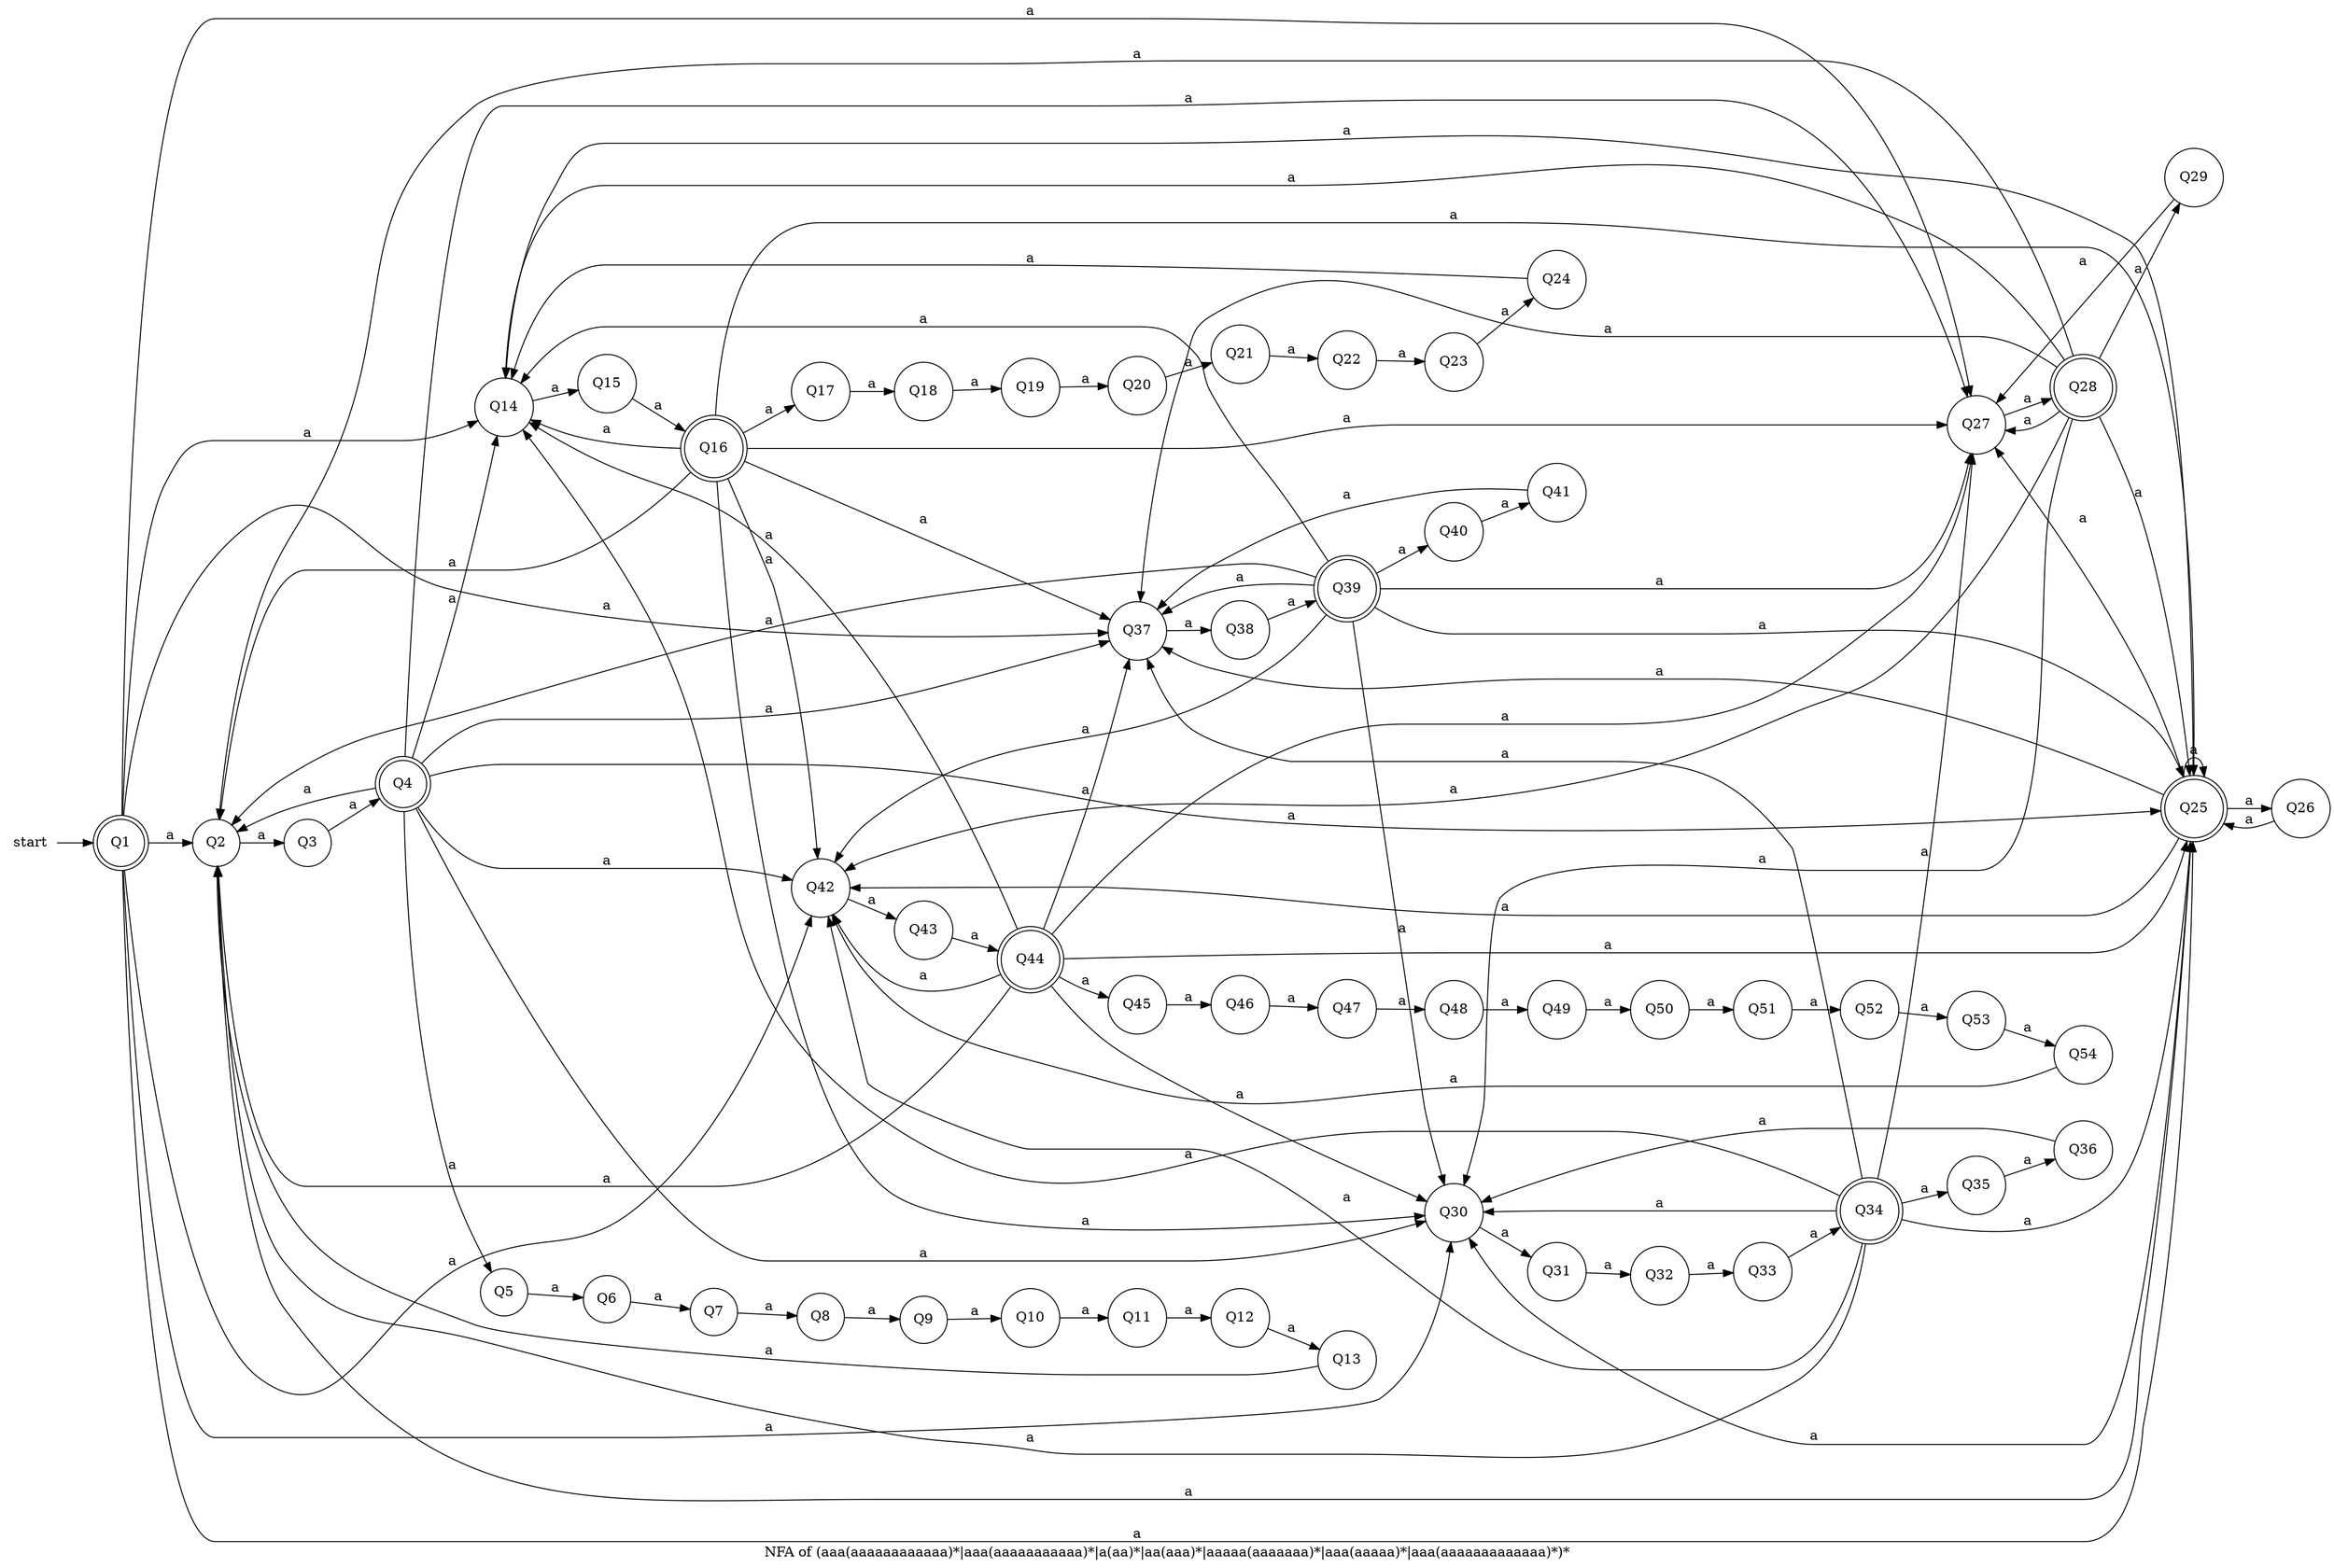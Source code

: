 digraph
  G { label="NFA of (aaa(aaaaaaaaaaaa)*|aaa(aaaaaaaaaaa)*|a(aa)*|aa(aaa)*|aaaaa(aaaaaaa)*|aaa(aaaaa)*|aaa(aaaaaaaaaaaaa)*)*";
 
rankdir=LR
start[shape =none]
start ->node_1
node_1 [label="Q1", shape = doublecircle]
node_1 -> node_2 [label ="a"]
node_1 -> node_14 [label ="a"]
node_1 -> node_25 [label ="a"]
node_1 -> node_27 [label ="a"]
node_1 -> node_30 [label ="a"]
node_1 -> node_37 [label ="a"]
node_1 -> node_42 [label ="a"]
node_2 [label="Q2", shape = circle]
node_2 -> node_3 [label ="a"]
node_3 [label="Q3", shape = circle]
node_3 -> node_4 [label ="a"]
node_4 [label="Q4", shape = doublecircle]
node_4 -> node_5 [label ="a"]
node_4 -> node_2 [label ="a"]
node_4 -> node_14 [label ="a"]
node_4 -> node_25 [label ="a"]
node_4 -> node_27 [label ="a"]
node_4 -> node_30 [label ="a"]
node_4 -> node_37 [label ="a"]
node_4 -> node_42 [label ="a"]
node_5 [label="Q5", shape = circle]
node_5 -> node_6 [label ="a"]
node_6 [label="Q6", shape = circle]
node_6 -> node_7 [label ="a"]
node_7 [label="Q7", shape = circle]
node_7 -> node_8 [label ="a"]
node_8 [label="Q8", shape = circle]
node_8 -> node_9 [label ="a"]
node_9 [label="Q9", shape = circle]
node_9 -> node_10 [label ="a"]
node_10 [label="Q10", shape = circle]
node_10 -> node_11 [label ="a"]
node_11 [label="Q11", shape = circle]
node_11 -> node_12 [label ="a"]
node_12 [label="Q12", shape = circle]
node_12 -> node_13 [label ="a"]
node_13 [label="Q13", shape = circle]
node_13 -> node_2 [label ="a"]
node_14 [label="Q14", shape = circle]
node_14 -> node_15 [label ="a"]
node_15 [label="Q15", shape = circle]
node_15 -> node_16 [label ="a"]
node_16 [label="Q16", shape = doublecircle]
node_16 -> node_17 [label ="a"]
node_16 -> node_2 [label ="a"]
node_16 -> node_14 [label ="a"]
node_16 -> node_25 [label ="a"]
node_16 -> node_27 [label ="a"]
node_16 -> node_30 [label ="a"]
node_16 -> node_37 [label ="a"]
node_16 -> node_42 [label ="a"]
node_17 [label="Q17", shape = circle]
node_17 -> node_18 [label ="a"]
node_18 [label="Q18", shape = circle]
node_18 -> node_19 [label ="a"]
node_19 [label="Q19", shape = circle]
node_19 -> node_20 [label ="a"]
node_20 [label="Q20", shape = circle]
node_20 -> node_21 [label ="a"]
node_21 [label="Q21", shape = circle]
node_21 -> node_22 [label ="a"]
node_22 [label="Q22", shape = circle]
node_22 -> node_23 [label ="a"]
node_23 [label="Q23", shape = circle]
node_23 -> node_24 [label ="a"]
node_24 [label="Q24", shape = circle]
node_24 -> node_14 [label ="a"]
node_25 [label="Q25", shape = doublecircle]
node_25 -> node_26 [label ="a"]
node_25 -> node_2 [label ="a"]
node_25 -> node_14 [label ="a"]
node_25 -> node_25 [label ="a"]
node_25 -> node_27 [label ="a"]
node_25 -> node_30 [label ="a"]
node_25 -> node_37 [label ="a"]
node_25 -> node_42 [label ="a"]
node_26 [label="Q26", shape = circle]
node_26 -> node_25 [label ="a"]
node_27 [label="Q27", shape = circle]
node_27 -> node_28 [label ="a"]
node_28 [label="Q28", shape = doublecircle]
node_28 -> node_29 [label ="a"]
node_28 -> node_2 [label ="a"]
node_28 -> node_14 [label ="a"]
node_28 -> node_25 [label ="a"]
node_28 -> node_27 [label ="a"]
node_28 -> node_30 [label ="a"]
node_28 -> node_37 [label ="a"]
node_28 -> node_42 [label ="a"]
node_29 [label="Q29", shape = circle]
node_29 -> node_27 [label ="a"]
node_30 [label="Q30", shape = circle]
node_30 -> node_31 [label ="a"]
node_31 [label="Q31", shape = circle]
node_31 -> node_32 [label ="a"]
node_32 [label="Q32", shape = circle]
node_32 -> node_33 [label ="a"]
node_33 [label="Q33", shape = circle]
node_33 -> node_34 [label ="a"]
node_34 [label="Q34", shape = doublecircle]
node_34 -> node_35 [label ="a"]
node_34 -> node_2 [label ="a"]
node_34 -> node_14 [label ="a"]
node_34 -> node_25 [label ="a"]
node_34 -> node_27 [label ="a"]
node_34 -> node_30 [label ="a"]
node_34 -> node_37 [label ="a"]
node_34 -> node_42 [label ="a"]
node_35 [label="Q35", shape = circle]
node_35 -> node_36 [label ="a"]
node_36 [label="Q36", shape = circle]
node_36 -> node_30 [label ="a"]
node_37 [label="Q37", shape = circle]
node_37 -> node_38 [label ="a"]
node_38 [label="Q38", shape = circle]
node_38 -> node_39 [label ="a"]
node_39 [label="Q39", shape = doublecircle]
node_39 -> node_40 [label ="a"]
node_39 -> node_2 [label ="a"]
node_39 -> node_14 [label ="a"]
node_39 -> node_25 [label ="a"]
node_39 -> node_27 [label ="a"]
node_39 -> node_30 [label ="a"]
node_39 -> node_37 [label ="a"]
node_39 -> node_42 [label ="a"]
node_40 [label="Q40", shape = circle]
node_40 -> node_41 [label ="a"]
node_41 [label="Q41", shape = circle]
node_41 -> node_37 [label ="a"]
node_42 [label="Q42", shape = circle]
node_42 -> node_43 [label ="a"]
node_43 [label="Q43", shape = circle]
node_43 -> node_44 [label ="a"]
node_44 [label="Q44", shape = doublecircle]
node_44 -> node_45 [label ="a"]
node_44 -> node_2 [label ="a"]
node_44 -> node_14 [label ="a"]
node_44 -> node_25 [label ="a"]
node_44 -> node_27 [label ="a"]
node_44 -> node_30 [label ="a"]
node_44 -> node_37 [label ="a"]
node_44 -> node_42 [label ="a"]
node_45 [label="Q45", shape = circle]
node_45 -> node_46 [label ="a"]
node_46 [label="Q46", shape = circle]
node_46 -> node_47 [label ="a"]
node_47 [label="Q47", shape = circle]
node_47 -> node_48 [label ="a"]
node_48 [label="Q48", shape = circle]
node_48 -> node_49 [label ="a"]
node_49 [label="Q49", shape = circle]
node_49 -> node_50 [label ="a"]
node_50 [label="Q50", shape = circle]
node_50 -> node_51 [label ="a"]
node_51 [label="Q51", shape = circle]
node_51 -> node_52 [label ="a"]
node_52 [label="Q52", shape = circle]
node_52 -> node_53 [label ="a"]
node_53 [label="Q53", shape = circle]
node_53 -> node_54 [label ="a"]
node_54 [label="Q54", shape = circle]
node_54 -> node_42 [label ="a"]
}
